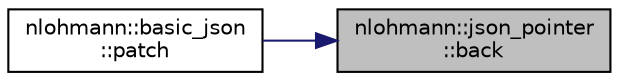 digraph "nlohmann::json_pointer::back"
{
 // LATEX_PDF_SIZE
  edge [fontname="Helvetica",fontsize="10",labelfontname="Helvetica",labelfontsize="10"];
  node [fontname="Helvetica",fontsize="10",shape=record];
  rankdir="RL";
  Node1 [label="nlohmann::json_pointer\l::back",height=0.2,width=0.4,color="black", fillcolor="grey75", style="filled", fontcolor="black",tooltip="return last reference token"];
  Node1 -> Node2 [dir="back",color="midnightblue",fontsize="10",style="solid",fontname="Helvetica"];
  Node2 [label="nlohmann::basic_json\l::patch",height=0.2,width=0.4,color="black", fillcolor="white", style="filled",URL="$classnlohmann_1_1basic__json.html#adcc786998f220a5b3083ee8a37c4553e",tooltip="applies a JSON patch"];
}
